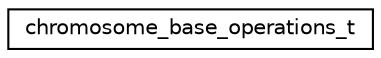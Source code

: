 digraph "Graphical Class Hierarchy"
{
 // LATEX_PDF_SIZE
  edge [fontname="Helvetica",fontsize="10",labelfontname="Helvetica",labelfontsize="10"];
  node [fontname="Helvetica",fontsize="10",shape=record];
  rankdir="LR";
  Node0 [label="chromosome_base_operations_t",height=0.2,width=0.4,color="black", fillcolor="white", style="filled",URL="$structchromosome__base__operations__t.html",tooltip=" "];
}
